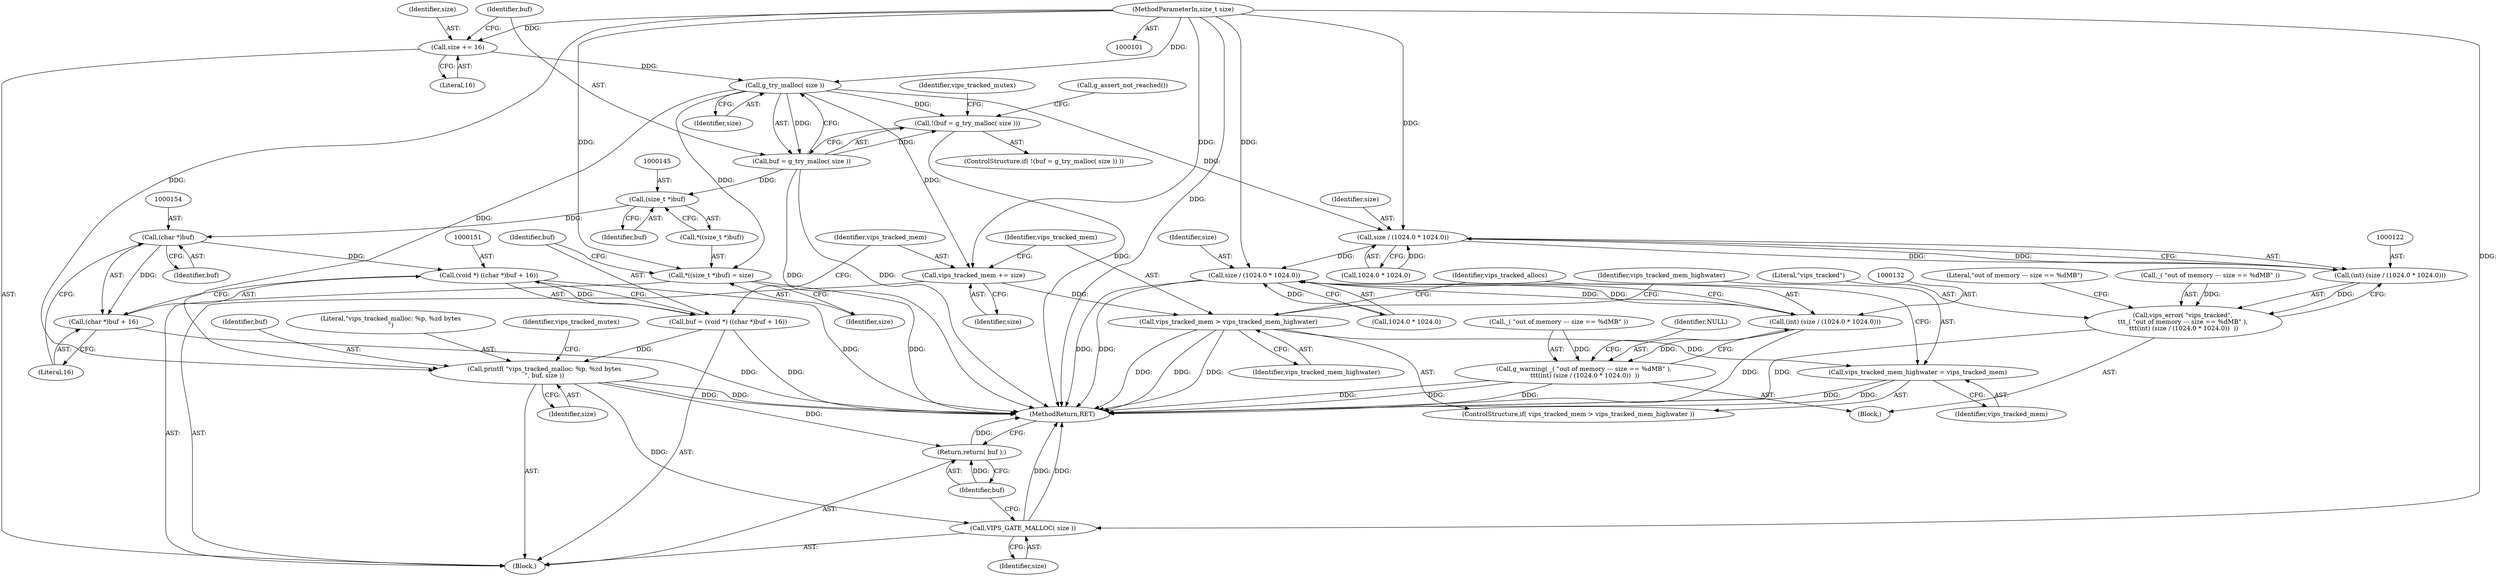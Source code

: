 digraph "0_libvips_00622428bda8d7521db8d74260b519fa41d69d0a_0@API" {
"1000113" [label="(Call,g_try_malloc( size ))"];
"1000106" [label="(Call,size += 16)"];
"1000102" [label="(MethodParameterIn,size_t size)"];
"1000110" [label="(Call,!(buf = g_try_malloc( size )))"];
"1000111" [label="(Call,buf = g_try_malloc( size ))"];
"1000144" [label="(Call,(size_t *)buf)"];
"1000153" [label="(Call,(char *)buf)"];
"1000150" [label="(Call,(void *) ((char *)buf + 16))"];
"1000148" [label="(Call,buf = (void *) ((char *)buf + 16))"];
"1000170" [label="(Call,printf( \"vips_tracked_malloc: %p, %zd bytes\n\", buf, size ))"];
"1000176" [label="(Call,VIPS_GATE_MALLOC( size ))"];
"1000178" [label="(Return,return( buf );)"];
"1000152" [label="(Call,(char *)buf + 16)"];
"1000123" [label="(Call,size / (1024.0 * 1024.0))"];
"1000121" [label="(Call,(int) (size / (1024.0 * 1024.0)))"];
"1000117" [label="(Call,vips_error( \"vips_tracked\", \n\t\t\t_( \"out of memory --- size == %dMB\" ), \n\t\t\t(int) (size / (1024.0 * 1024.0))  ))"];
"1000133" [label="(Call,size / (1024.0 * 1024.0))"];
"1000131" [label="(Call,(int) (size / (1024.0 * 1024.0)))"];
"1000128" [label="(Call,g_warning( _( \"out of memory --- size == %dMB\" ), \n\t\t\t(int) (size / (1024.0 * 1024.0))  ))"];
"1000142" [label="(Call,*((size_t *)buf) = size)"];
"1000157" [label="(Call,vips_tracked_mem += size)"];
"1000161" [label="(Call,vips_tracked_mem > vips_tracked_mem_highwater)"];
"1000164" [label="(Call,vips_tracked_mem_highwater = vips_tracked_mem)"];
"1000142" [label="(Call,*((size_t *)buf) = size)"];
"1000118" [label="(Literal,\"vips_tracked\")"];
"1000170" [label="(Call,printf( \"vips_tracked_malloc: %p, %zd bytes\n\", buf, size ))"];
"1000149" [label="(Identifier,buf)"];
"1000175" [label="(Identifier,vips_tracked_mutex)"];
"1000111" [label="(Call,buf = g_try_malloc( size ))"];
"1000113" [label="(Call,g_try_malloc( size ))"];
"1000158" [label="(Identifier,vips_tracked_mem)"];
"1000119" [label="(Call,_( \"out of memory --- size == %dMB\" ))"];
"1000130" [label="(Literal,\"out of memory --- size == %dMB\")"];
"1000129" [label="(Call,_( \"out of memory --- size == %dMB\" ))"];
"1000139" [label="(Identifier,NULL)"];
"1000161" [label="(Call,vips_tracked_mem > vips_tracked_mem_highwater)"];
"1000165" [label="(Identifier,vips_tracked_mem_highwater)"];
"1000163" [label="(Identifier,vips_tracked_mem_highwater)"];
"1000114" [label="(Identifier,size)"];
"1000160" [label="(ControlStructure,if( vips_tracked_mem > vips_tracked_mem_highwater ))"];
"1000106" [label="(Call,size += 16)"];
"1000172" [label="(Identifier,buf)"];
"1000159" [label="(Identifier,size)"];
"1000162" [label="(Identifier,vips_tracked_mem)"];
"1000125" [label="(Call,1024.0 * 1024.0)"];
"1000156" [label="(Literal,16)"];
"1000148" [label="(Call,buf = (void *) ((char *)buf + 16))"];
"1000103" [label="(Block,)"];
"1000157" [label="(Call,vips_tracked_mem += size)"];
"1000180" [label="(MethodReturn,RET)"];
"1000108" [label="(Literal,16)"];
"1000143" [label="(Call,*((size_t *)buf))"];
"1000171" [label="(Literal,\"vips_tracked_malloc: %p, %zd bytes\n\")"];
"1000155" [label="(Identifier,buf)"];
"1000173" [label="(Identifier,size)"];
"1000144" [label="(Call,(size_t *)buf)"];
"1000102" [label="(MethodParameterIn,size_t size)"];
"1000115" [label="(Block,)"];
"1000134" [label="(Identifier,size)"];
"1000147" [label="(Identifier,size)"];
"1000117" [label="(Call,vips_error( \"vips_tracked\", \n\t\t\t_( \"out of memory --- size == %dMB\" ), \n\t\t\t(int) (size / (1024.0 * 1024.0))  ))"];
"1000141" [label="(Identifier,vips_tracked_mutex)"];
"1000176" [label="(Call,VIPS_GATE_MALLOC( size ))"];
"1000110" [label="(Call,!(buf = g_try_malloc( size )))"];
"1000150" [label="(Call,(void *) ((char *)buf + 16))"];
"1000135" [label="(Call,1024.0 * 1024.0)"];
"1000168" [label="(Identifier,vips_tracked_allocs)"];
"1000123" [label="(Call,size / (1024.0 * 1024.0))"];
"1000124" [label="(Identifier,size)"];
"1000128" [label="(Call,g_warning( _( \"out of memory --- size == %dMB\" ), \n\t\t\t(int) (size / (1024.0 * 1024.0))  ))"];
"1000166" [label="(Identifier,vips_tracked_mem)"];
"1000116" [label="(Call,g_assert_not_reached())"];
"1000133" [label="(Call,size / (1024.0 * 1024.0))"];
"1000107" [label="(Identifier,size)"];
"1000109" [label="(ControlStructure,if( !(buf = g_try_malloc( size )) ))"];
"1000152" [label="(Call,(char *)buf + 16)"];
"1000178" [label="(Return,return( buf );)"];
"1000177" [label="(Identifier,size)"];
"1000164" [label="(Call,vips_tracked_mem_highwater = vips_tracked_mem)"];
"1000112" [label="(Identifier,buf)"];
"1000131" [label="(Call,(int) (size / (1024.0 * 1024.0)))"];
"1000179" [label="(Identifier,buf)"];
"1000121" [label="(Call,(int) (size / (1024.0 * 1024.0)))"];
"1000146" [label="(Identifier,buf)"];
"1000153" [label="(Call,(char *)buf)"];
"1000113" -> "1000111"  [label="AST: "];
"1000113" -> "1000114"  [label="CFG: "];
"1000114" -> "1000113"  [label="AST: "];
"1000111" -> "1000113"  [label="CFG: "];
"1000113" -> "1000110"  [label="DDG: "];
"1000113" -> "1000111"  [label="DDG: "];
"1000106" -> "1000113"  [label="DDG: "];
"1000102" -> "1000113"  [label="DDG: "];
"1000113" -> "1000123"  [label="DDG: "];
"1000113" -> "1000142"  [label="DDG: "];
"1000113" -> "1000157"  [label="DDG: "];
"1000113" -> "1000170"  [label="DDG: "];
"1000106" -> "1000103"  [label="AST: "];
"1000106" -> "1000108"  [label="CFG: "];
"1000107" -> "1000106"  [label="AST: "];
"1000108" -> "1000106"  [label="AST: "];
"1000112" -> "1000106"  [label="CFG: "];
"1000102" -> "1000106"  [label="DDG: "];
"1000102" -> "1000101"  [label="AST: "];
"1000102" -> "1000180"  [label="DDG: "];
"1000102" -> "1000123"  [label="DDG: "];
"1000102" -> "1000133"  [label="DDG: "];
"1000102" -> "1000142"  [label="DDG: "];
"1000102" -> "1000157"  [label="DDG: "];
"1000102" -> "1000170"  [label="DDG: "];
"1000102" -> "1000176"  [label="DDG: "];
"1000110" -> "1000109"  [label="AST: "];
"1000110" -> "1000111"  [label="CFG: "];
"1000111" -> "1000110"  [label="AST: "];
"1000116" -> "1000110"  [label="CFG: "];
"1000141" -> "1000110"  [label="CFG: "];
"1000110" -> "1000180"  [label="DDG: "];
"1000111" -> "1000110"  [label="DDG: "];
"1000112" -> "1000111"  [label="AST: "];
"1000111" -> "1000180"  [label="DDG: "];
"1000111" -> "1000180"  [label="DDG: "];
"1000111" -> "1000144"  [label="DDG: "];
"1000144" -> "1000143"  [label="AST: "];
"1000144" -> "1000146"  [label="CFG: "];
"1000145" -> "1000144"  [label="AST: "];
"1000146" -> "1000144"  [label="AST: "];
"1000143" -> "1000144"  [label="CFG: "];
"1000144" -> "1000153"  [label="DDG: "];
"1000153" -> "1000152"  [label="AST: "];
"1000153" -> "1000155"  [label="CFG: "];
"1000154" -> "1000153"  [label="AST: "];
"1000155" -> "1000153"  [label="AST: "];
"1000156" -> "1000153"  [label="CFG: "];
"1000153" -> "1000150"  [label="DDG: "];
"1000153" -> "1000152"  [label="DDG: "];
"1000150" -> "1000148"  [label="AST: "];
"1000150" -> "1000152"  [label="CFG: "];
"1000151" -> "1000150"  [label="AST: "];
"1000152" -> "1000150"  [label="AST: "];
"1000148" -> "1000150"  [label="CFG: "];
"1000150" -> "1000180"  [label="DDG: "];
"1000150" -> "1000148"  [label="DDG: "];
"1000148" -> "1000103"  [label="AST: "];
"1000149" -> "1000148"  [label="AST: "];
"1000158" -> "1000148"  [label="CFG: "];
"1000148" -> "1000180"  [label="DDG: "];
"1000148" -> "1000170"  [label="DDG: "];
"1000170" -> "1000103"  [label="AST: "];
"1000170" -> "1000173"  [label="CFG: "];
"1000171" -> "1000170"  [label="AST: "];
"1000172" -> "1000170"  [label="AST: "];
"1000173" -> "1000170"  [label="AST: "];
"1000175" -> "1000170"  [label="CFG: "];
"1000170" -> "1000180"  [label="DDG: "];
"1000170" -> "1000180"  [label="DDG: "];
"1000170" -> "1000176"  [label="DDG: "];
"1000170" -> "1000178"  [label="DDG: "];
"1000176" -> "1000103"  [label="AST: "];
"1000176" -> "1000177"  [label="CFG: "];
"1000177" -> "1000176"  [label="AST: "];
"1000179" -> "1000176"  [label="CFG: "];
"1000176" -> "1000180"  [label="DDG: "];
"1000176" -> "1000180"  [label="DDG: "];
"1000178" -> "1000103"  [label="AST: "];
"1000178" -> "1000179"  [label="CFG: "];
"1000179" -> "1000178"  [label="AST: "];
"1000180" -> "1000178"  [label="CFG: "];
"1000178" -> "1000180"  [label="DDG: "];
"1000179" -> "1000178"  [label="DDG: "];
"1000152" -> "1000156"  [label="CFG: "];
"1000156" -> "1000152"  [label="AST: "];
"1000152" -> "1000180"  [label="DDG: "];
"1000123" -> "1000121"  [label="AST: "];
"1000123" -> "1000125"  [label="CFG: "];
"1000124" -> "1000123"  [label="AST: "];
"1000125" -> "1000123"  [label="AST: "];
"1000121" -> "1000123"  [label="CFG: "];
"1000123" -> "1000121"  [label="DDG: "];
"1000123" -> "1000121"  [label="DDG: "];
"1000125" -> "1000123"  [label="DDG: "];
"1000123" -> "1000133"  [label="DDG: "];
"1000121" -> "1000117"  [label="AST: "];
"1000122" -> "1000121"  [label="AST: "];
"1000117" -> "1000121"  [label="CFG: "];
"1000121" -> "1000117"  [label="DDG: "];
"1000117" -> "1000115"  [label="AST: "];
"1000118" -> "1000117"  [label="AST: "];
"1000119" -> "1000117"  [label="AST: "];
"1000130" -> "1000117"  [label="CFG: "];
"1000117" -> "1000180"  [label="DDG: "];
"1000119" -> "1000117"  [label="DDG: "];
"1000133" -> "1000131"  [label="AST: "];
"1000133" -> "1000135"  [label="CFG: "];
"1000134" -> "1000133"  [label="AST: "];
"1000135" -> "1000133"  [label="AST: "];
"1000131" -> "1000133"  [label="CFG: "];
"1000133" -> "1000180"  [label="DDG: "];
"1000133" -> "1000180"  [label="DDG: "];
"1000133" -> "1000131"  [label="DDG: "];
"1000133" -> "1000131"  [label="DDG: "];
"1000135" -> "1000133"  [label="DDG: "];
"1000131" -> "1000128"  [label="AST: "];
"1000132" -> "1000131"  [label="AST: "];
"1000128" -> "1000131"  [label="CFG: "];
"1000131" -> "1000180"  [label="DDG: "];
"1000131" -> "1000128"  [label="DDG: "];
"1000128" -> "1000115"  [label="AST: "];
"1000129" -> "1000128"  [label="AST: "];
"1000139" -> "1000128"  [label="CFG: "];
"1000128" -> "1000180"  [label="DDG: "];
"1000128" -> "1000180"  [label="DDG: "];
"1000128" -> "1000180"  [label="DDG: "];
"1000129" -> "1000128"  [label="DDG: "];
"1000142" -> "1000103"  [label="AST: "];
"1000142" -> "1000147"  [label="CFG: "];
"1000143" -> "1000142"  [label="AST: "];
"1000147" -> "1000142"  [label="AST: "];
"1000149" -> "1000142"  [label="CFG: "];
"1000142" -> "1000180"  [label="DDG: "];
"1000157" -> "1000103"  [label="AST: "];
"1000157" -> "1000159"  [label="CFG: "];
"1000158" -> "1000157"  [label="AST: "];
"1000159" -> "1000157"  [label="AST: "];
"1000162" -> "1000157"  [label="CFG: "];
"1000157" -> "1000161"  [label="DDG: "];
"1000161" -> "1000160"  [label="AST: "];
"1000161" -> "1000163"  [label="CFG: "];
"1000162" -> "1000161"  [label="AST: "];
"1000163" -> "1000161"  [label="AST: "];
"1000165" -> "1000161"  [label="CFG: "];
"1000168" -> "1000161"  [label="CFG: "];
"1000161" -> "1000180"  [label="DDG: "];
"1000161" -> "1000180"  [label="DDG: "];
"1000161" -> "1000180"  [label="DDG: "];
"1000161" -> "1000164"  [label="DDG: "];
"1000164" -> "1000160"  [label="AST: "];
"1000164" -> "1000166"  [label="CFG: "];
"1000165" -> "1000164"  [label="AST: "];
"1000166" -> "1000164"  [label="AST: "];
"1000168" -> "1000164"  [label="CFG: "];
"1000164" -> "1000180"  [label="DDG: "];
"1000164" -> "1000180"  [label="DDG: "];
}
